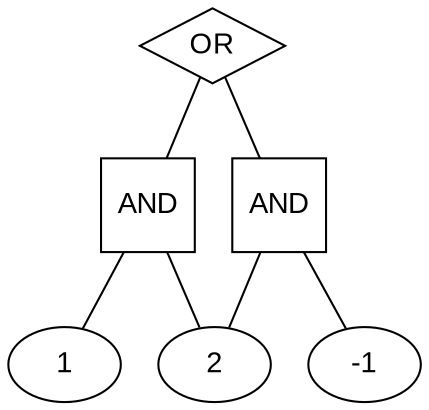 graph instances{
      rankdir=TB;
      size="8,5";
      node [fontname="Arial"];

      AND2 [shape=square, label="AND"];
      AND2 -- 1;
      AND2 -- 2;
      AND4 [shape=square, label="AND"];
      AND4 -- -1;
      AND4 -- 2;
      OR5 [shape=diamond, label="OR"];
      OR5 -- AND2;
      OR5 -- AND4;
      {rank=same;1; 2; -1; }
}